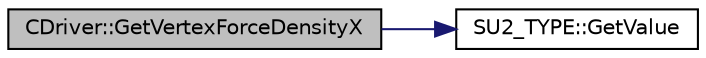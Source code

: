 digraph "CDriver::GetVertexForceDensityX"
{
  edge [fontname="Helvetica",fontsize="10",labelfontname="Helvetica",labelfontsize="10"];
  node [fontname="Helvetica",fontsize="10",shape=record];
  rankdir="LR";
  Node1536 [label="CDriver::GetVertexForceDensityX",height=0.2,width=0.4,color="black", fillcolor="grey75", style="filled", fontcolor="black"];
  Node1536 -> Node1537 [color="midnightblue",fontsize="10",style="solid",fontname="Helvetica"];
  Node1537 [label="SU2_TYPE::GetValue",height=0.2,width=0.4,color="black", fillcolor="white", style="filled",URL="$namespace_s_u2___t_y_p_e.html#a0ed43473f5a450ce028d088427bf10cb",tooltip="Get the (primitive) value of the datatype (needs to be implemented for each new type). "];
}
